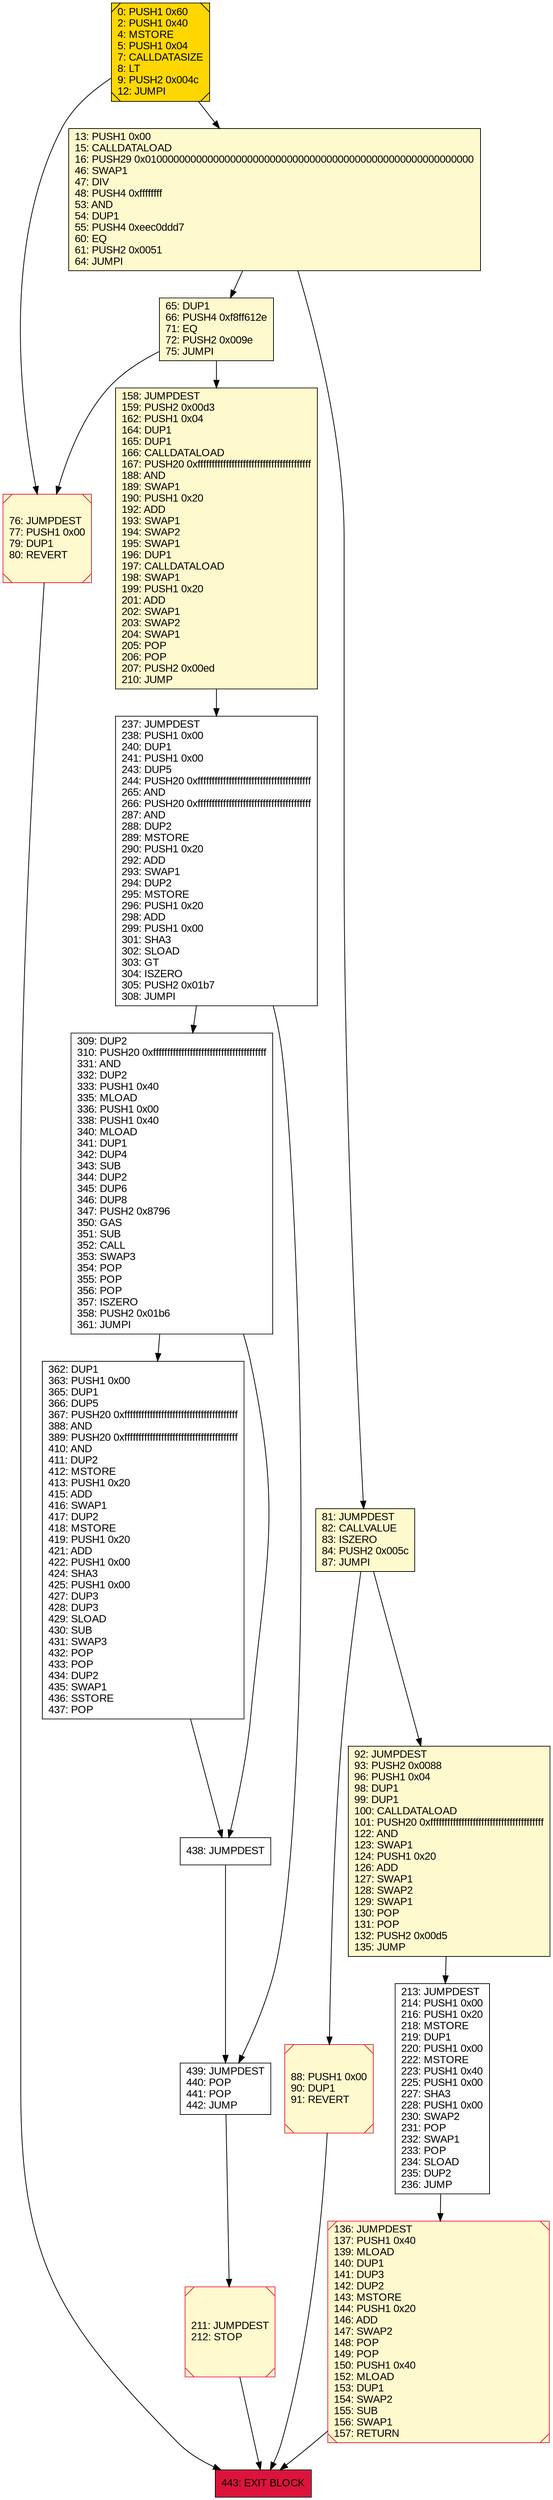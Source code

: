 digraph G {
bgcolor=transparent rankdir=UD;
node [shape=box style=filled color=black fillcolor=white fontname=arial fontcolor=black];
158 [label="158: JUMPDEST\l159: PUSH2 0x00d3\l162: PUSH1 0x04\l164: DUP1\l165: DUP1\l166: CALLDATALOAD\l167: PUSH20 0xffffffffffffffffffffffffffffffffffffffff\l188: AND\l189: SWAP1\l190: PUSH1 0x20\l192: ADD\l193: SWAP1\l194: SWAP2\l195: SWAP1\l196: DUP1\l197: CALLDATALOAD\l198: SWAP1\l199: PUSH1 0x20\l201: ADD\l202: SWAP1\l203: SWAP2\l204: SWAP1\l205: POP\l206: POP\l207: PUSH2 0x00ed\l210: JUMP\l" fillcolor=lemonchiffon ];
309 [label="309: DUP2\l310: PUSH20 0xffffffffffffffffffffffffffffffffffffffff\l331: AND\l332: DUP2\l333: PUSH1 0x40\l335: MLOAD\l336: PUSH1 0x00\l338: PUSH1 0x40\l340: MLOAD\l341: DUP1\l342: DUP4\l343: SUB\l344: DUP2\l345: DUP6\l346: DUP8\l347: PUSH2 0x8796\l350: GAS\l351: SUB\l352: CALL\l353: SWAP3\l354: POP\l355: POP\l356: POP\l357: ISZERO\l358: PUSH2 0x01b6\l361: JUMPI\l" ];
0 [label="0: PUSH1 0x60\l2: PUSH1 0x40\l4: MSTORE\l5: PUSH1 0x04\l7: CALLDATASIZE\l8: LT\l9: PUSH2 0x004c\l12: JUMPI\l" fillcolor=lemonchiffon shape=Msquare fillcolor=gold ];
211 [label="211: JUMPDEST\l212: STOP\l" fillcolor=lemonchiffon shape=Msquare color=crimson ];
76 [label="76: JUMPDEST\l77: PUSH1 0x00\l79: DUP1\l80: REVERT\l" fillcolor=lemonchiffon shape=Msquare color=crimson ];
65 [label="65: DUP1\l66: PUSH4 0xf8ff612e\l71: EQ\l72: PUSH2 0x009e\l75: JUMPI\l" fillcolor=lemonchiffon ];
213 [label="213: JUMPDEST\l214: PUSH1 0x00\l216: PUSH1 0x20\l218: MSTORE\l219: DUP1\l220: PUSH1 0x00\l222: MSTORE\l223: PUSH1 0x40\l225: PUSH1 0x00\l227: SHA3\l228: PUSH1 0x00\l230: SWAP2\l231: POP\l232: SWAP1\l233: POP\l234: SLOAD\l235: DUP2\l236: JUMP\l" ];
237 [label="237: JUMPDEST\l238: PUSH1 0x00\l240: DUP1\l241: PUSH1 0x00\l243: DUP5\l244: PUSH20 0xffffffffffffffffffffffffffffffffffffffff\l265: AND\l266: PUSH20 0xffffffffffffffffffffffffffffffffffffffff\l287: AND\l288: DUP2\l289: MSTORE\l290: PUSH1 0x20\l292: ADD\l293: SWAP1\l294: DUP2\l295: MSTORE\l296: PUSH1 0x20\l298: ADD\l299: PUSH1 0x00\l301: SHA3\l302: SLOAD\l303: GT\l304: ISZERO\l305: PUSH2 0x01b7\l308: JUMPI\l" ];
81 [label="81: JUMPDEST\l82: CALLVALUE\l83: ISZERO\l84: PUSH2 0x005c\l87: JUMPI\l" fillcolor=lemonchiffon ];
88 [label="88: PUSH1 0x00\l90: DUP1\l91: REVERT\l" fillcolor=lemonchiffon shape=Msquare color=crimson ];
443 [label="443: EXIT BLOCK\l" fillcolor=crimson ];
136 [label="136: JUMPDEST\l137: PUSH1 0x40\l139: MLOAD\l140: DUP1\l141: DUP3\l142: DUP2\l143: MSTORE\l144: PUSH1 0x20\l146: ADD\l147: SWAP2\l148: POP\l149: POP\l150: PUSH1 0x40\l152: MLOAD\l153: DUP1\l154: SWAP2\l155: SUB\l156: SWAP1\l157: RETURN\l" fillcolor=lemonchiffon shape=Msquare color=crimson ];
362 [label="362: DUP1\l363: PUSH1 0x00\l365: DUP1\l366: DUP5\l367: PUSH20 0xffffffffffffffffffffffffffffffffffffffff\l388: AND\l389: PUSH20 0xffffffffffffffffffffffffffffffffffffffff\l410: AND\l411: DUP2\l412: MSTORE\l413: PUSH1 0x20\l415: ADD\l416: SWAP1\l417: DUP2\l418: MSTORE\l419: PUSH1 0x20\l421: ADD\l422: PUSH1 0x00\l424: SHA3\l425: PUSH1 0x00\l427: DUP3\l428: DUP3\l429: SLOAD\l430: SUB\l431: SWAP3\l432: POP\l433: POP\l434: DUP2\l435: SWAP1\l436: SSTORE\l437: POP\l" ];
438 [label="438: JUMPDEST\l" ];
439 [label="439: JUMPDEST\l440: POP\l441: POP\l442: JUMP\l" ];
13 [label="13: PUSH1 0x00\l15: CALLDATALOAD\l16: PUSH29 0x0100000000000000000000000000000000000000000000000000000000\l46: SWAP1\l47: DIV\l48: PUSH4 0xffffffff\l53: AND\l54: DUP1\l55: PUSH4 0xeec0ddd7\l60: EQ\l61: PUSH2 0x0051\l64: JUMPI\l" fillcolor=lemonchiffon ];
92 [label="92: JUMPDEST\l93: PUSH2 0x0088\l96: PUSH1 0x04\l98: DUP1\l99: DUP1\l100: CALLDATALOAD\l101: PUSH20 0xffffffffffffffffffffffffffffffffffffffff\l122: AND\l123: SWAP1\l124: PUSH1 0x20\l126: ADD\l127: SWAP1\l128: SWAP2\l129: SWAP1\l130: POP\l131: POP\l132: PUSH2 0x00d5\l135: JUMP\l" fillcolor=lemonchiffon ];
136 -> 443;
362 -> 438;
88 -> 443;
65 -> 76;
438 -> 439;
81 -> 88;
13 -> 81;
81 -> 92;
237 -> 309;
0 -> 76;
65 -> 158;
158 -> 237;
76 -> 443;
237 -> 439;
13 -> 65;
92 -> 213;
213 -> 136;
309 -> 362;
309 -> 438;
0 -> 13;
439 -> 211;
211 -> 443;
}